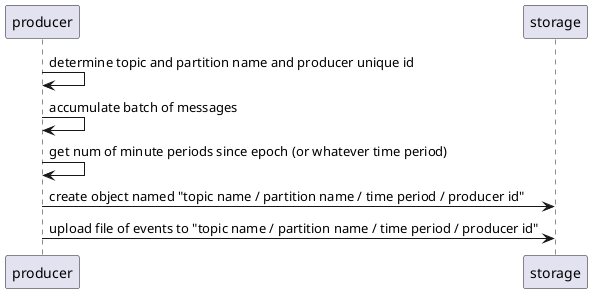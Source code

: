 @startuml

producer -> producer: determine topic and partition name and producer unique id
producer -> producer: accumulate batch of messages
producer -> producer: get num of minute periods since epoch (or whatever time period)
producer -> storage: create object named "topic name / partition name / time period / producer id"
producer -> storage: upload file of events to "topic name / partition name / time period / producer id"


@enduml